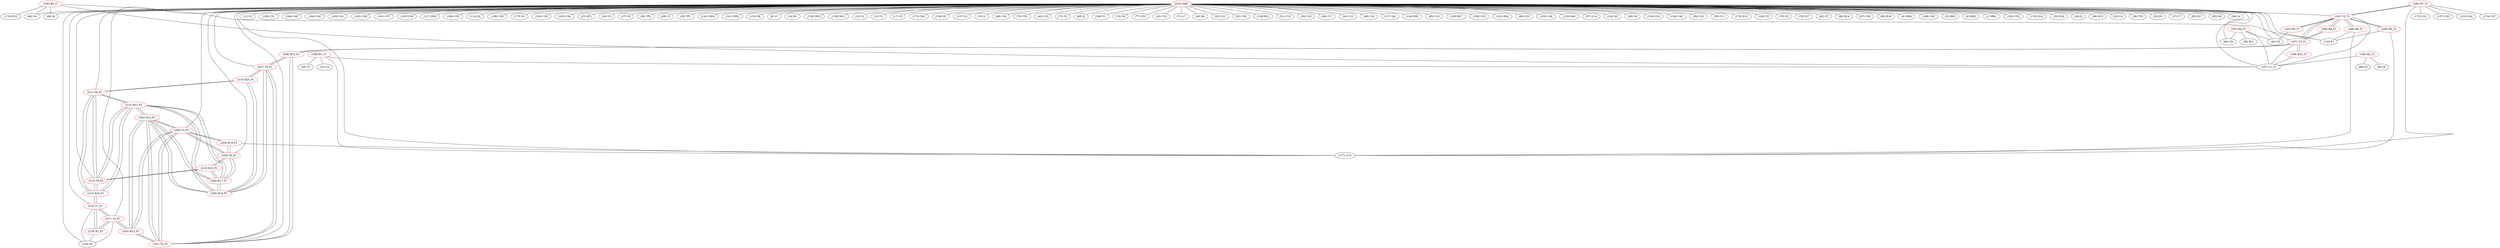 graph {
	188 [label="(188) R1_T1" color=red]
	10 [label="(10) U2"]
	177 [label="(177) U10"]
	16 [label="(16) T1"]
	187 [label="(187) U1_T1"]
	189 [label="(189) R2_T1" color=red]
	85 [label="(85) J5"]
	88 [label="(88) F2"]
	187 [label="(187) U1_T1"]
	190 [label="(190) R3_T1" color=red]
	176 [label="(176) D15"]
	46 [label="(46) J4"]
	143 [label="(143) P1"]
	66 [label="(66) U6"]
	187 [label="(187) U1_T1"]
	191 [label="(191) R4_T1" color=red]
	59 [label="(59) R11"]
	44 [label="(44) U5"]
	64 [label="(64) U8"]
	187 [label="(187) U1_T1"]
	192 [label="(192) U2_T1" color=red]
	195 [label="(195) R7_T1"]
	196 [label="(196) R8_T1"]
	193 [label="(193) R5_T1"]
	194 [label="(194) R6_T1"]
	197 [label="(197) U3_T1"]
	187 [label="(187) U1_T1"]
	199 [label="(199) R9_T1"]
	193 [label="(193) R5_T1" color=red]
	44 [label="(44) U5"]
	192 [label="(192) U2_T1"]
	194 [label="(194) R6_T1" color=red]
	177 [label="(177) U10"]
	143 [label="(143) P1"]
	192 [label="(192) U2_T1"]
	195 [label="(195) R7_T1" color=red]
	172 [label="(172) L10"]
	177 [label="(177) U10"]
	157 [label="(157) C45"]
	153 [label="(153) C44"]
	174 [label="(174) C47"]
	192 [label="(192) U2_T1"]
	196 [label="(196) R8_T1" color=red]
	177 [label="(177) U10"]
	143 [label="(143) P1"]
	192 [label="(192) U2_T1"]
	197 [label="(197) U3_T1" color=red]
	192 [label="(192) U2_T1"]
	187 [label="(187) U1_T1"]
	199 [label="(199) R9_T1"]
	198 [label="(198) R10_T1"]
	208 [label="(208) R15_P1"]
	198 [label="(198) R10_T1" color=red]
	197 [label="(197) U3_T1"]
	187 [label="(187) U1_T1"]
	199 [label="(199) R9_T1" color=red]
	192 [label="(192) U2_T1"]
	197 [label="(197) U3_T1"]
	200 [label="(200) T3_P1" color=red]
	204 [label="(204) R14_P1"]
	205 [label="(205) T6_P1"]
	203 [label="(203) R13_P1"]
	202 [label="(202) R12_P1"]
	201 [label="(201) T2_P1"]
	201 [label="(201) T2_P1" color=red]
	203 [label="(203) R13_P1"]
	200 [label="(200) T3_P1"]
	202 [label="(202) R12_P1"]
	207 [label="(207) T5_P1"]
	208 [label="(208) R15_P1"]
	202 [label="(202) R12_P1" color=red]
	213 [label="(213) R21_P1"]
	209 [label="(209) R16_P1"]
	206 [label="(206) R17_P1"]
	203 [label="(203) R13_P1"]
	200 [label="(200) T3_P1"]
	201 [label="(201) T2_P1"]
	203 [label="(203) R13_P1" color=red]
	217 [label="(217) T4_P1"]
	200 [label="(200) T3_P1"]
	202 [label="(202) R12_P1"]
	201 [label="(201) T2_P1"]
	204 [label="(204) R14_P1" color=red]
	177 [label="(177) U10"]
	200 [label="(200) T3_P1"]
	205 [label="(205) T6_P1"]
	205 [label="(205) T6_P1" color=red]
	204 [label="(204) R14_P1"]
	200 [label="(200) T3_P1"]
	214 [label="(214) R22_P1"]
	206 [label="(206) R17_P1"]
	206 [label="(206) R17_P1" color=red]
	213 [label="(213) R21_P1"]
	209 [label="(209) R16_P1"]
	202 [label="(202) R12_P1"]
	214 [label="(214) R22_P1"]
	205 [label="(205) T6_P1"]
	207 [label="(207) T5_P1" color=red]
	201 [label="(201) T2_P1"]
	208 [label="(208) R15_P1"]
	209 [label="(209) R16_P1"]
	210 [label="(210) R20_P1"]
	208 [label="(208) R15_P1" color=red]
	197 [label="(197) U3_T1"]
	201 [label="(201) T2_P1"]
	207 [label="(207) T5_P1"]
	209 [label="(209) R16_P1" color=red]
	213 [label="(213) R21_P1"]
	202 [label="(202) R12_P1"]
	206 [label="(206) R17_P1"]
	207 [label="(207) T5_P1"]
	210 [label="(210) R20_P1"]
	210 [label="(210) R20_P1" color=red]
	211 [label="(211) T8_P1"]
	209 [label="(209) R16_P1"]
	207 [label="(207) T5_P1"]
	211 [label="(211) T8_P1" color=red]
	212 [label="(212) T9_P1"]
	213 [label="(213) R21_P1"]
	215 [label="(215) R19_P1"]
	210 [label="(210) R20_P1"]
	212 [label="(212) T9_P1" color=red]
	214 [label="(214) R22_P1"]
	213 [label="(213) R21_P1"]
	211 [label="(211) T8_P1"]
	215 [label="(215) R19_P1"]
	213 [label="(213) R21_P1" color=red]
	209 [label="(209) R16_P1"]
	202 [label="(202) R12_P1"]
	206 [label="(206) R17_P1"]
	212 [label="(212) T9_P1"]
	211 [label="(211) T8_P1"]
	215 [label="(215) R19_P1"]
	214 [label="(214) R22_P1" color=red]
	212 [label="(212) T9_P1"]
	205 [label="(205) T6_P1"]
	206 [label="(206) R17_P1"]
	215 [label="(215) R19_P1" color=red]
	212 [label="(212) T9_P1"]
	213 [label="(213) R21_P1"]
	211 [label="(211) T8_P1"]
	216 [label="(216) T7_P1"]
	216 [label="(216) T7_P1" color=red]
	218 [label="(218) R1_P1"]
	217 [label="(217) T4_P1"]
	144 [label="(144) P2"]
	215 [label="(215) R19_P1"]
	217 [label="(217) T4_P1" color=red]
	203 [label="(203) R13_P1"]
	218 [label="(218) R1_P1"]
	216 [label="(216) T7_P1"]
	144 [label="(144) P2"]
	218 [label="(218) R1_P1" color=red]
	217 [label="(217) T4_P1"]
	216 [label="(216) T7_P1"]
	144 [label="(144) P2"]
	219 [label="(219) GND" color=red]
	11 [label="(11) C2"]
	109 [label="(109) C31"]
	166 [label="(166) C48"]
	164 [label="(164) C40"]
	165 [label="(165) C41"]
	162 [label="(162) C38"]
	161 [label="(161) C37"]
	103 [label="(103) C29"]
	64 [label="(64) U8"]
	127 [label="(127) R39"]
	160 [label="(160) C35"]
	114 [label="(114) Q2"]
	106 [label="(106) C30"]
	175 [label="(175) S5"]
	100 [label="(100) C28"]
	163 [label="(163) C39"]
	25 [label="(25) BT1"]
	24 [label="(24) U3"]
	27 [label="(27) C6"]
	177 [label="(177) U10"]
	30 [label="(30) TP2"]
	28 [label="(28) C5"]
	29 [label="(29) TP1"]
	144 [label="(144) P2"]
	140 [label="(140) SW4"]
	141 [label="(141) SW2"]
	132 [label="(132) Q6"]
	9 [label="(9) U1"]
	14 [label="(14) R1"]
	139 [label="(139) SW3"]
	138 [label="(138) SW1"]
	13 [label="(13) L2"]
	12 [label="(12) C1"]
	17 [label="(17) C3"]
	173 [label="(173) C42"]
	136 [label="(136) Q5"]
	137 [label="(137) Q1"]
	19 [label="(19) J1"]
	69 [label="(69) C24"]
	70 [label="(70) C25"]
	44 [label="(44) U5"]
	43 [label="(43) C13"]
	75 [label="(75) Y3"]
	68 [label="(68) J3"]
	169 [label="(169) Y1"]
	76 [label="(76) C8"]
	77 [label="(77) C53"]
	42 [label="(42) C15"]
	46 [label="(46) J4"]
	71 [label="(71) L7"]
	40 [label="(40) R4"]
	66 [label="(66) U6"]
	53 [label="(53) C21"]
	52 [label="(52) C20"]
	128 [label="(128) R31"]
	51 [label="(51) C19"]
	50 [label="(50) C18"]
	49 [label="(49) C17"]
	54 [label="(54) C12"]
	48 [label="(48) C16"]
	117 [label="(117) Q4"]
	124 [label="(124) R30"]
	65 [label="(65) C10"]
	126 [label="(126) R27"]
	158 [label="(158) C33"]
	125 [label="(125) R36"]
	60 [label="(60) C23"]
	155 [label="(155) C46"]
	129 [label="(129) R40"]
	57 [label="(57) C14"]
	120 [label="(120) Q3"]
	58 [label="(58) C9"]
	159 [label="(159) C34"]
	154 [label="(154) C43"]
	56 [label="(56) C22"]
	55 [label="(55) C11"]
	143 [label="(143) P1"]
	178 [label="(178) D13"]
	183 [label="(183) Y2"]
	78 [label="(78) U9"]
	79 [label="(79) C27"]
	82 [label="(82) D7"]
	86 [label="(86) R14"]
	87 [label="(87) C26"]
	90 [label="(90) R18"]
	6 [label="(6) MH4"]
	184 [label="(184) C49"]
	5 [label="(5) MH3"]
	4 [label="(4) MH2"]
	1 [label="(1) MH1"]
	185 [label="(185) C52"]
	179 [label="(179) D14"]
	35 [label="(35) D16"]
	34 [label="(34) J2"]
	96 [label="(96) R12"]
	32 [label="(32) C4"]
	38 [label="(38) TP3"]
	39 [label="(39) D5"]
	37 [label="(37) C7"]
	95 [label="(95) R17"]
	83 [label="(83) D9"]
	36 [label="(36) L4"]
	192 [label="(192) U2_T1"]
	197 [label="(197) U3_T1"]
	187 [label="(187) U1_T1"]
	200 [label="(200) T3_P1"]
	217 [label="(217) T4_P1"]
	216 [label="(216) T7_P1"]
	207 [label="(207) T5_P1"]
	212 [label="(212) T9_P1"]
	211 [label="(211) T8_P1"]
	205 [label="(205) T6_P1"]
	201 [label="(201) T2_P1"]
	188 -- 10
	188 -- 177
	188 -- 16
	188 -- 187
	189 -- 85
	189 -- 88
	189 -- 187
	190 -- 176
	190 -- 46
	190 -- 143
	190 -- 66
	190 -- 187
	191 -- 59
	191 -- 44
	191 -- 64
	191 -- 187
	192 -- 195
	192 -- 196
	192 -- 193
	192 -- 194
	192 -- 197
	192 -- 187
	192 -- 199
	193 -- 44
	193 -- 192
	194 -- 177
	194 -- 143
	194 -- 192
	195 -- 172
	195 -- 177
	195 -- 157
	195 -- 153
	195 -- 174
	195 -- 192
	196 -- 177
	196 -- 143
	196 -- 192
	197 -- 192
	197 -- 187
	197 -- 199
	197 -- 198
	197 -- 208
	198 -- 197
	198 -- 187
	199 -- 192
	199 -- 197
	200 -- 204
	200 -- 205
	200 -- 203
	200 -- 202
	200 -- 201
	201 -- 203
	201 -- 200
	201 -- 202
	201 -- 207
	201 -- 208
	202 -- 213
	202 -- 209
	202 -- 206
	202 -- 203
	202 -- 200
	202 -- 201
	203 -- 217
	203 -- 200
	203 -- 202
	203 -- 201
	204 -- 177
	204 -- 200
	204 -- 205
	205 -- 204
	205 -- 200
	205 -- 214
	205 -- 206
	206 -- 213
	206 -- 209
	206 -- 202
	206 -- 214
	206 -- 205
	207 -- 201
	207 -- 208
	207 -- 209
	207 -- 210
	208 -- 197
	208 -- 201
	208 -- 207
	209 -- 213
	209 -- 202
	209 -- 206
	209 -- 207
	209 -- 210
	210 -- 211
	210 -- 209
	210 -- 207
	211 -- 212
	211 -- 213
	211 -- 215
	211 -- 210
	212 -- 214
	212 -- 213
	212 -- 211
	212 -- 215
	213 -- 209
	213 -- 202
	213 -- 206
	213 -- 212
	213 -- 211
	213 -- 215
	214 -- 212
	214 -- 205
	214 -- 206
	215 -- 212
	215 -- 213
	215 -- 211
	215 -- 216
	216 -- 218
	216 -- 217
	216 -- 144
	216 -- 215
	217 -- 203
	217 -- 218
	217 -- 216
	217 -- 144
	218 -- 217
	218 -- 216
	218 -- 144
	219 -- 11
	219 -- 109
	219 -- 166
	219 -- 164
	219 -- 165
	219 -- 162
	219 -- 161
	219 -- 103
	219 -- 64
	219 -- 127
	219 -- 160
	219 -- 114
	219 -- 106
	219 -- 175
	219 -- 100
	219 -- 163
	219 -- 25
	219 -- 24
	219 -- 27
	219 -- 177
	219 -- 30
	219 -- 28
	219 -- 29
	219 -- 144
	219 -- 140
	219 -- 141
	219 -- 132
	219 -- 9
	219 -- 14
	219 -- 139
	219 -- 138
	219 -- 13
	219 -- 12
	219 -- 17
	219 -- 173
	219 -- 136
	219 -- 137
	219 -- 19
	219 -- 69
	219 -- 70
	219 -- 44
	219 -- 43
	219 -- 75
	219 -- 68
	219 -- 169
	219 -- 76
	219 -- 77
	219 -- 42
	219 -- 46
	219 -- 71
	219 -- 40
	219 -- 66
	219 -- 53
	219 -- 52
	219 -- 128
	219 -- 51
	219 -- 50
	219 -- 49
	219 -- 54
	219 -- 48
	219 -- 117
	219 -- 124
	219 -- 65
	219 -- 126
	219 -- 158
	219 -- 125
	219 -- 60
	219 -- 155
	219 -- 129
	219 -- 57
	219 -- 120
	219 -- 58
	219 -- 159
	219 -- 154
	219 -- 56
	219 -- 55
	219 -- 143
	219 -- 178
	219 -- 183
	219 -- 78
	219 -- 79
	219 -- 82
	219 -- 86
	219 -- 87
	219 -- 90
	219 -- 6
	219 -- 184
	219 -- 5
	219 -- 4
	219 -- 1
	219 -- 185
	219 -- 179
	219 -- 35
	219 -- 34
	219 -- 96
	219 -- 32
	219 -- 38
	219 -- 39
	219 -- 37
	219 -- 95
	219 -- 83
	219 -- 36
	219 -- 192
	219 -- 197
	219 -- 187
	219 -- 200
	219 -- 217
	219 -- 216
	219 -- 207
	219 -- 212
	219 -- 211
	219 -- 205
	219 -- 201
}